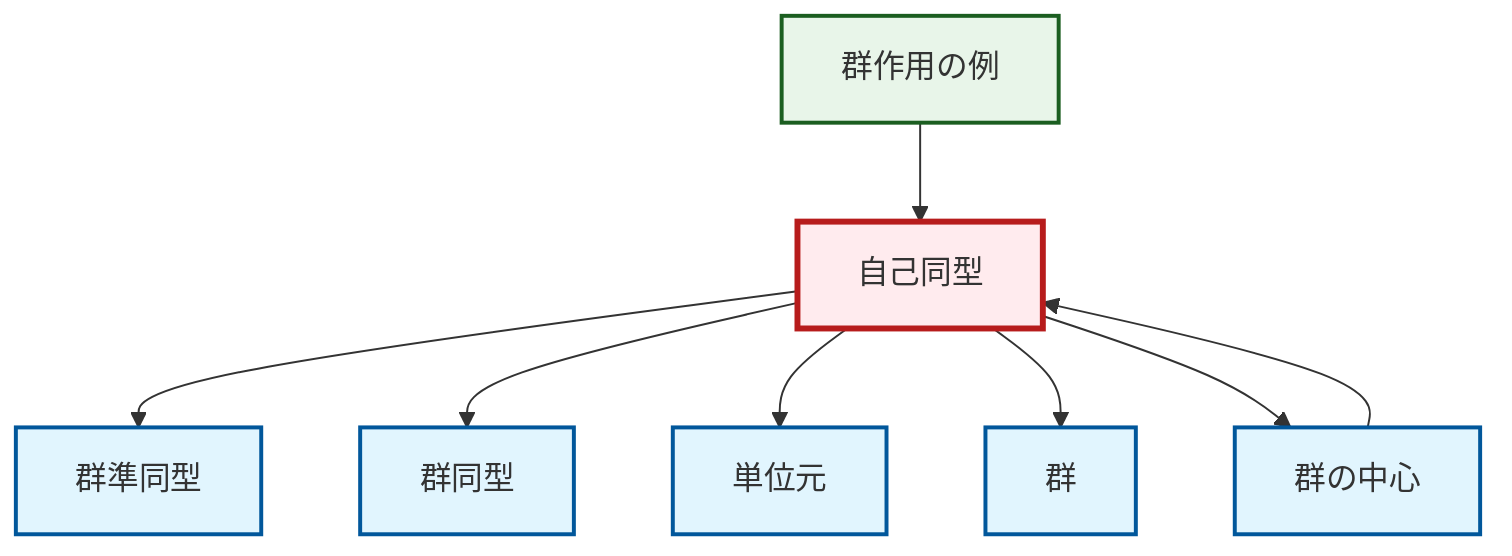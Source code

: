 graph TD
    classDef definition fill:#e1f5fe,stroke:#01579b,stroke-width:2px
    classDef theorem fill:#f3e5f5,stroke:#4a148c,stroke-width:2px
    classDef axiom fill:#fff3e0,stroke:#e65100,stroke-width:2px
    classDef example fill:#e8f5e9,stroke:#1b5e20,stroke-width:2px
    classDef current fill:#ffebee,stroke:#b71c1c,stroke-width:3px
    ex-group-action-examples["群作用の例"]:::example
    def-automorphism["自己同型"]:::definition
    def-homomorphism["群準同型"]:::definition
    def-identity-element["単位元"]:::definition
    def-group["群"]:::definition
    def-isomorphism["群同型"]:::definition
    def-center-of-group["群の中心"]:::definition
    def-automorphism --> def-homomorphism
    def-automorphism --> def-isomorphism
    def-automorphism --> def-identity-element
    def-center-of-group --> def-automorphism
    def-automorphism --> def-group
    def-automorphism --> def-center-of-group
    ex-group-action-examples --> def-automorphism
    class def-automorphism current